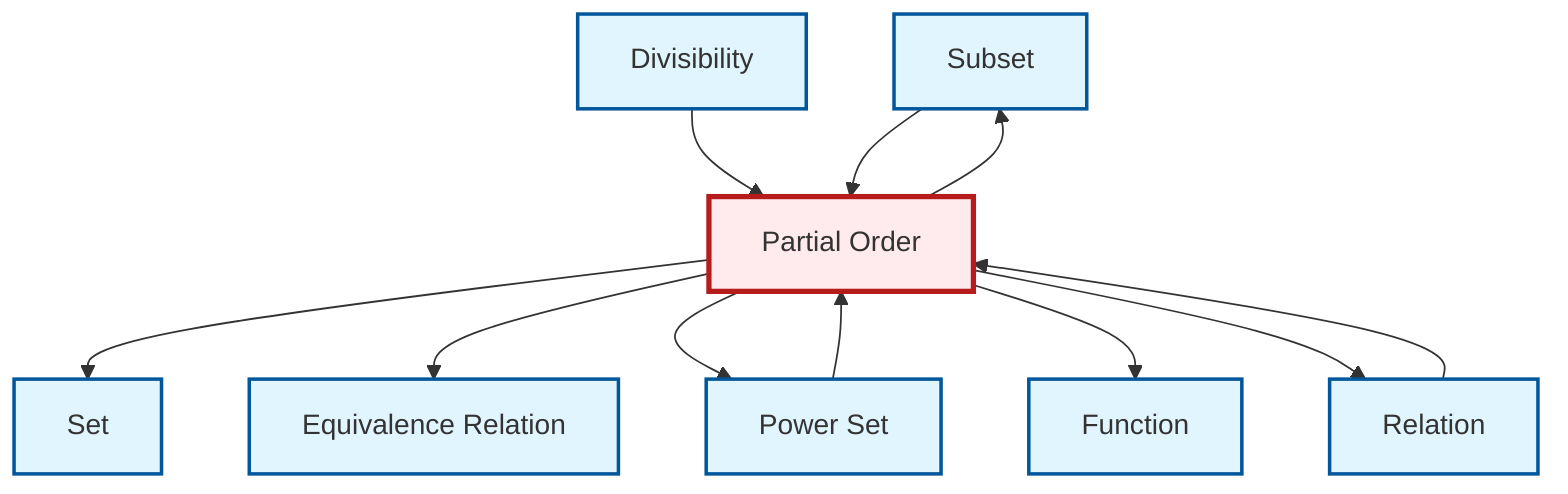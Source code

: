graph TD
    classDef definition fill:#e1f5fe,stroke:#01579b,stroke-width:2px
    classDef theorem fill:#f3e5f5,stroke:#4a148c,stroke-width:2px
    classDef axiom fill:#fff3e0,stroke:#e65100,stroke-width:2px
    classDef example fill:#e8f5e9,stroke:#1b5e20,stroke-width:2px
    classDef current fill:#ffebee,stroke:#b71c1c,stroke-width:3px
    def-subset["Subset"]:::definition
    def-relation["Relation"]:::definition
    def-power-set["Power Set"]:::definition
    def-partial-order["Partial Order"]:::definition
    def-function["Function"]:::definition
    def-set["Set"]:::definition
    def-divisibility["Divisibility"]:::definition
    def-equivalence-relation["Equivalence Relation"]:::definition
    def-power-set --> def-partial-order
    def-partial-order --> def-set
    def-relation --> def-partial-order
    def-divisibility --> def-partial-order
    def-partial-order --> def-subset
    def-partial-order --> def-equivalence-relation
    def-partial-order --> def-power-set
    def-subset --> def-partial-order
    def-partial-order --> def-function
    def-partial-order --> def-relation
    class def-partial-order current